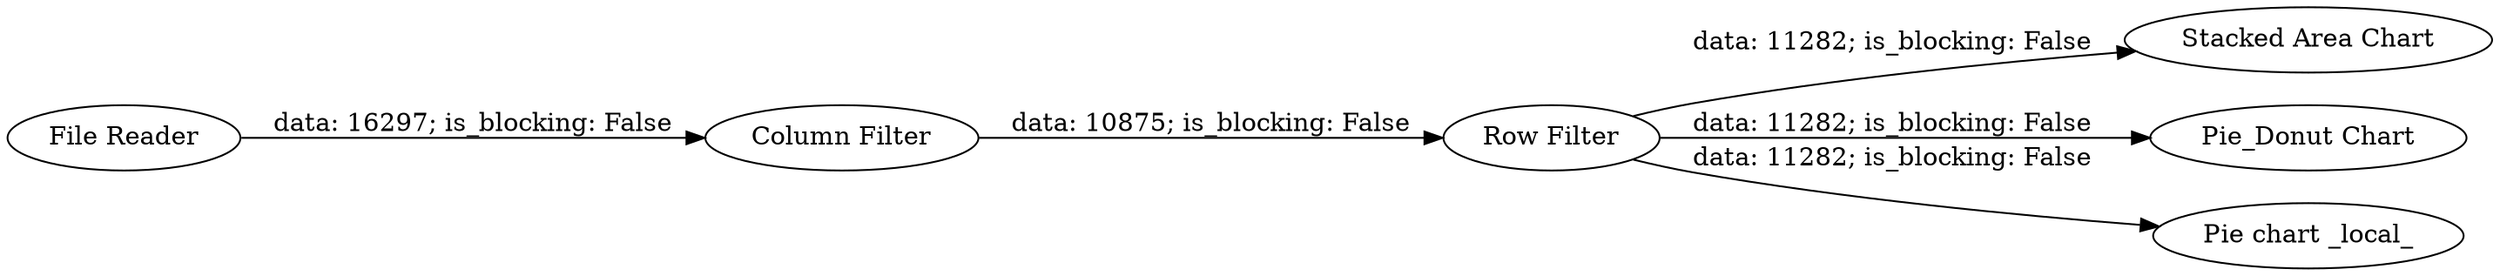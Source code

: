 digraph {
	"-5414663555753048595_7" [label="Stacked Area Chart"]
	"-5414663555753048595_5" [label="Row Filter"]
	"-5414663555753048595_3" [label="File Reader"]
	"-5414663555753048595_4" [label="Column Filter"]
	"-5414663555753048595_9" [label="Pie_Donut Chart"]
	"-5414663555753048595_8" [label="Pie chart _local_"]
	"-5414663555753048595_5" -> "-5414663555753048595_8" [label="data: 11282; is_blocking: False"]
	"-5414663555753048595_5" -> "-5414663555753048595_7" [label="data: 11282; is_blocking: False"]
	"-5414663555753048595_4" -> "-5414663555753048595_5" [label="data: 10875; is_blocking: False"]
	"-5414663555753048595_5" -> "-5414663555753048595_9" [label="data: 11282; is_blocking: False"]
	"-5414663555753048595_3" -> "-5414663555753048595_4" [label="data: 16297; is_blocking: False"]
	rankdir=LR
}
